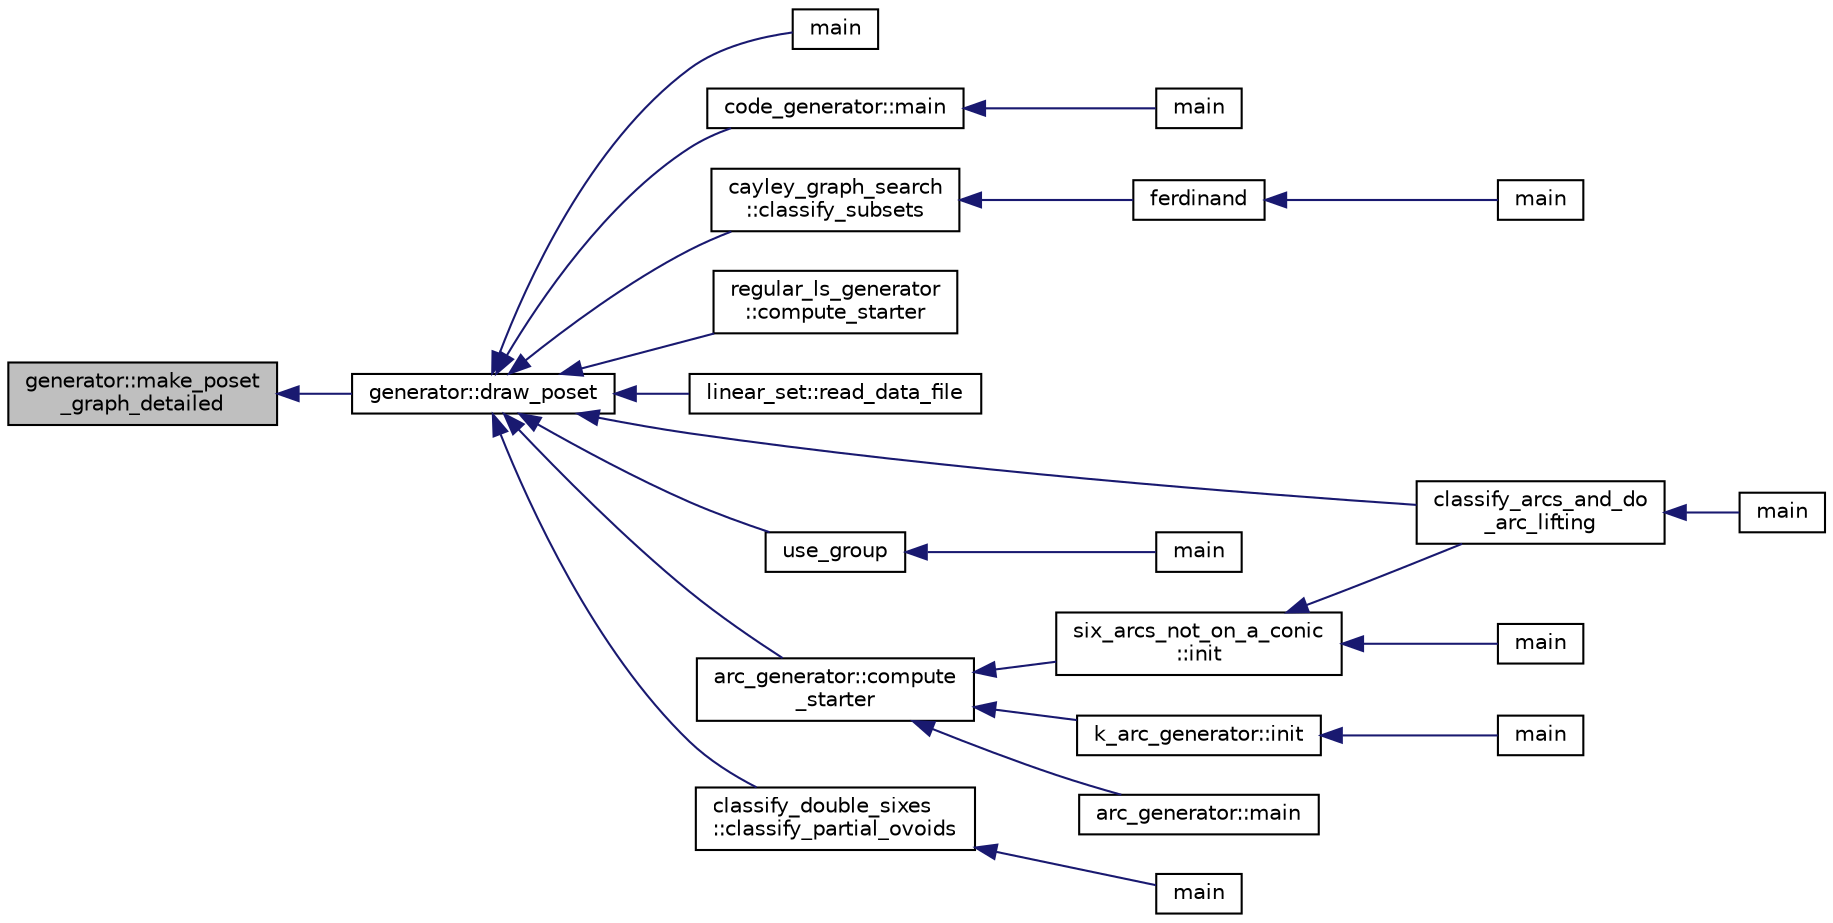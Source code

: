 digraph "generator::make_poset_graph_detailed"
{
  edge [fontname="Helvetica",fontsize="10",labelfontname="Helvetica",labelfontsize="10"];
  node [fontname="Helvetica",fontsize="10",shape=record];
  rankdir="LR";
  Node13896 [label="generator::make_poset\l_graph_detailed",height=0.2,width=0.4,color="black", fillcolor="grey75", style="filled", fontcolor="black"];
  Node13896 -> Node13897 [dir="back",color="midnightblue",fontsize="10",style="solid",fontname="Helvetica"];
  Node13897 [label="generator::draw_poset",height=0.2,width=0.4,color="black", fillcolor="white", style="filled",URL="$d7/d73/classgenerator.html#aa4f99c75a86701ba85e514a294efdf3a"];
  Node13897 -> Node13898 [dir="back",color="midnightblue",fontsize="10",style="solid",fontname="Helvetica"];
  Node13898 [label="main",height=0.2,width=0.4,color="black", fillcolor="white", style="filled",URL="$d1/d5e/blt__main_8_c.html#a217dbf8b442f20279ea00b898af96f52"];
  Node13897 -> Node13899 [dir="back",color="midnightblue",fontsize="10",style="solid",fontname="Helvetica"];
  Node13899 [label="code_generator::main",height=0.2,width=0.4,color="black", fillcolor="white", style="filled",URL="$db/d37/classcode__generator.html#ab3cf3a306e4032c2b471ac95321c599f"];
  Node13899 -> Node13900 [dir="back",color="midnightblue",fontsize="10",style="solid",fontname="Helvetica"];
  Node13900 [label="main",height=0.2,width=0.4,color="black", fillcolor="white", style="filled",URL="$d4/d4f/codes_8_c.html#a217dbf8b442f20279ea00b898af96f52"];
  Node13897 -> Node13901 [dir="back",color="midnightblue",fontsize="10",style="solid",fontname="Helvetica"];
  Node13901 [label="cayley_graph_search\l::classify_subsets",height=0.2,width=0.4,color="black", fillcolor="white", style="filled",URL="$de/dae/classcayley__graph__search.html#a4cf8a90752e018a281481ac80ad52c4b"];
  Node13901 -> Node13902 [dir="back",color="midnightblue",fontsize="10",style="solid",fontname="Helvetica"];
  Node13902 [label="ferdinand",height=0.2,width=0.4,color="black", fillcolor="white", style="filled",URL="$da/df3/ferdinand_8_c.html#a322b57727d23cf5a0932f11c30ea18d9"];
  Node13902 -> Node13903 [dir="back",color="midnightblue",fontsize="10",style="solid",fontname="Helvetica"];
  Node13903 [label="main",height=0.2,width=0.4,color="black", fillcolor="white", style="filled",URL="$da/df3/ferdinand_8_c.html#a3c04138a5bfe5d72780bb7e82a18e627"];
  Node13897 -> Node13904 [dir="back",color="midnightblue",fontsize="10",style="solid",fontname="Helvetica"];
  Node13904 [label="regular_ls_generator\l::compute_starter",height=0.2,width=0.4,color="black", fillcolor="white", style="filled",URL="$d2/dd8/classregular__ls__generator.html#aa38907741058694a73194b02ceb4a53d"];
  Node13897 -> Node13905 [dir="back",color="midnightblue",fontsize="10",style="solid",fontname="Helvetica"];
  Node13905 [label="linear_set::read_data_file",height=0.2,width=0.4,color="black", fillcolor="white", style="filled",URL="$dd/d86/classlinear__set.html#a9a5cd28cc81be7ee41002b2e3114c2cb"];
  Node13897 -> Node13906 [dir="back",color="midnightblue",fontsize="10",style="solid",fontname="Helvetica"];
  Node13906 [label="classify_arcs_and_do\l_arc_lifting",height=0.2,width=0.4,color="black", fillcolor="white", style="filled",URL="$d6/dc3/arc__lifting__main_8_c.html#afdd7be16f16b8c71e9a72fe5f6a0b59c"];
  Node13906 -> Node13907 [dir="back",color="midnightblue",fontsize="10",style="solid",fontname="Helvetica"];
  Node13907 [label="main",height=0.2,width=0.4,color="black", fillcolor="white", style="filled",URL="$d6/dc3/arc__lifting__main_8_c.html#a217dbf8b442f20279ea00b898af96f52"];
  Node13897 -> Node13908 [dir="back",color="midnightblue",fontsize="10",style="solid",fontname="Helvetica"];
  Node13908 [label="use_group",height=0.2,width=0.4,color="black", fillcolor="white", style="filled",URL="$d9/d9f/all__cliques_8_c.html#aba62531e97173264c39afe2c7857af31"];
  Node13908 -> Node13909 [dir="back",color="midnightblue",fontsize="10",style="solid",fontname="Helvetica"];
  Node13909 [label="main",height=0.2,width=0.4,color="black", fillcolor="white", style="filled",URL="$d9/d9f/all__cliques_8_c.html#a3c04138a5bfe5d72780bb7e82a18e627"];
  Node13897 -> Node13910 [dir="back",color="midnightblue",fontsize="10",style="solid",fontname="Helvetica"];
  Node13910 [label="arc_generator::compute\l_starter",height=0.2,width=0.4,color="black", fillcolor="white", style="filled",URL="$d4/d21/classarc__generator.html#aad1dcec3a1c302e743d574bd1ac857d9"];
  Node13910 -> Node13911 [dir="back",color="midnightblue",fontsize="10",style="solid",fontname="Helvetica"];
  Node13911 [label="arc_generator::main",height=0.2,width=0.4,color="black", fillcolor="white", style="filled",URL="$d4/d21/classarc__generator.html#ad80140b51b165dad1fe6ab232be7829a"];
  Node13910 -> Node13912 [dir="back",color="midnightblue",fontsize="10",style="solid",fontname="Helvetica"];
  Node13912 [label="k_arc_generator::init",height=0.2,width=0.4,color="black", fillcolor="white", style="filled",URL="$d6/dd8/classk__arc__generator.html#a6036d9f52ede9f8ca681505626b5361d"];
  Node13912 -> Node13913 [dir="back",color="midnightblue",fontsize="10",style="solid",fontname="Helvetica"];
  Node13913 [label="main",height=0.2,width=0.4,color="black", fillcolor="white", style="filled",URL="$d6/d01/k__arc__generator__main_8_c.html#a217dbf8b442f20279ea00b898af96f52"];
  Node13910 -> Node13914 [dir="back",color="midnightblue",fontsize="10",style="solid",fontname="Helvetica"];
  Node13914 [label="six_arcs_not_on_a_conic\l::init",height=0.2,width=0.4,color="black", fillcolor="white", style="filled",URL="$d8/de6/classsix__arcs__not__on__a__conic.html#a7a4d5cf8a098488729934cfa8a70944a"];
  Node13914 -> Node13906 [dir="back",color="midnightblue",fontsize="10",style="solid",fontname="Helvetica"];
  Node13914 -> Node13915 [dir="back",color="midnightblue",fontsize="10",style="solid",fontname="Helvetica"];
  Node13915 [label="main",height=0.2,width=0.4,color="black", fillcolor="white", style="filled",URL="$d2/dfa/create__surface__main_8_c.html#a217dbf8b442f20279ea00b898af96f52"];
  Node13897 -> Node13916 [dir="back",color="midnightblue",fontsize="10",style="solid",fontname="Helvetica"];
  Node13916 [label="classify_double_sixes\l::classify_partial_ovoids",height=0.2,width=0.4,color="black", fillcolor="white", style="filled",URL="$dd/d23/classclassify__double__sixes.html#a2253fca143a0e8a3e39655eb05668ae9"];
  Node13916 -> Node13917 [dir="back",color="midnightblue",fontsize="10",style="solid",fontname="Helvetica"];
  Node13917 [label="main",height=0.2,width=0.4,color="black", fillcolor="white", style="filled",URL="$df/df8/surface__classify_8_c.html#a217dbf8b442f20279ea00b898af96f52"];
}
